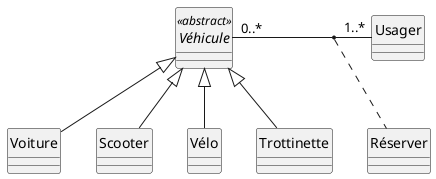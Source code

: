 @startuml
hide circle
skinparam classAttributeIconSize 0
abstract class Véhicule <<abstract>> {
    
}
class Voiture {
    
}
class Scooter {
    
}
class Vélo {
    
}
class Trottinette {
    
}
class Usager {
    
}

class Réserver{}

Véhicule <|-- Voiture
Véhicule <|-- Scooter
Véhicule <|-- Vélo
Véhicule <|-- Trottinette
Véhicule "0..*" - "1..*" Usager 
(Véhicule, Usager) .. Réserver
@enduml